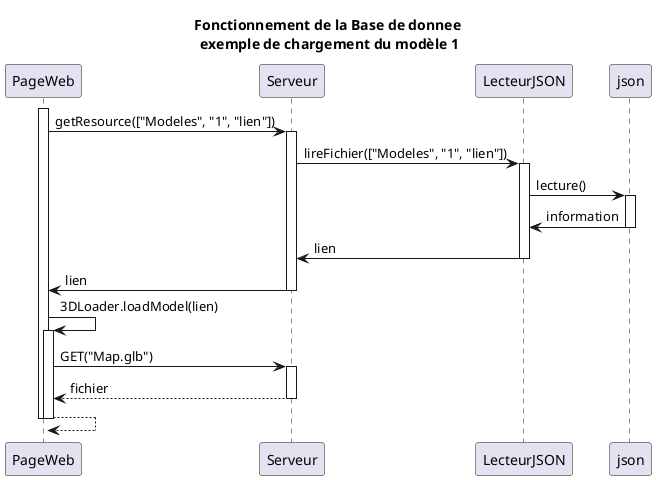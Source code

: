 @startuml
title Fonctionnement de la Base de donnee\n exemple de chargement du modèle 1

participant PageWeb as web
participant Serveur as serv
participant "LecteurJSON" as bdd

activate web
    web -> serv : getResource(["Modeles", "1", "lien"])
    activate serv
        serv -> bdd : lireFichier(["Modeles", "1", "lien"])
        activate bdd
            bdd -> json : lecture()
            activate json
            json -> bdd : information
            deactivate json
        bdd -> serv : lien
        deactivate bdd
    serv -> web : lien
    deactivate serv
    web -> web : 3DLoader.loadModel(lien)
    activate web
        web -> serv : GET("Map.glb")
        activate serv
            serv --> web : fichier
        deactivate serv
        web --> web
    deactivate web
deactivate web

@enduml
